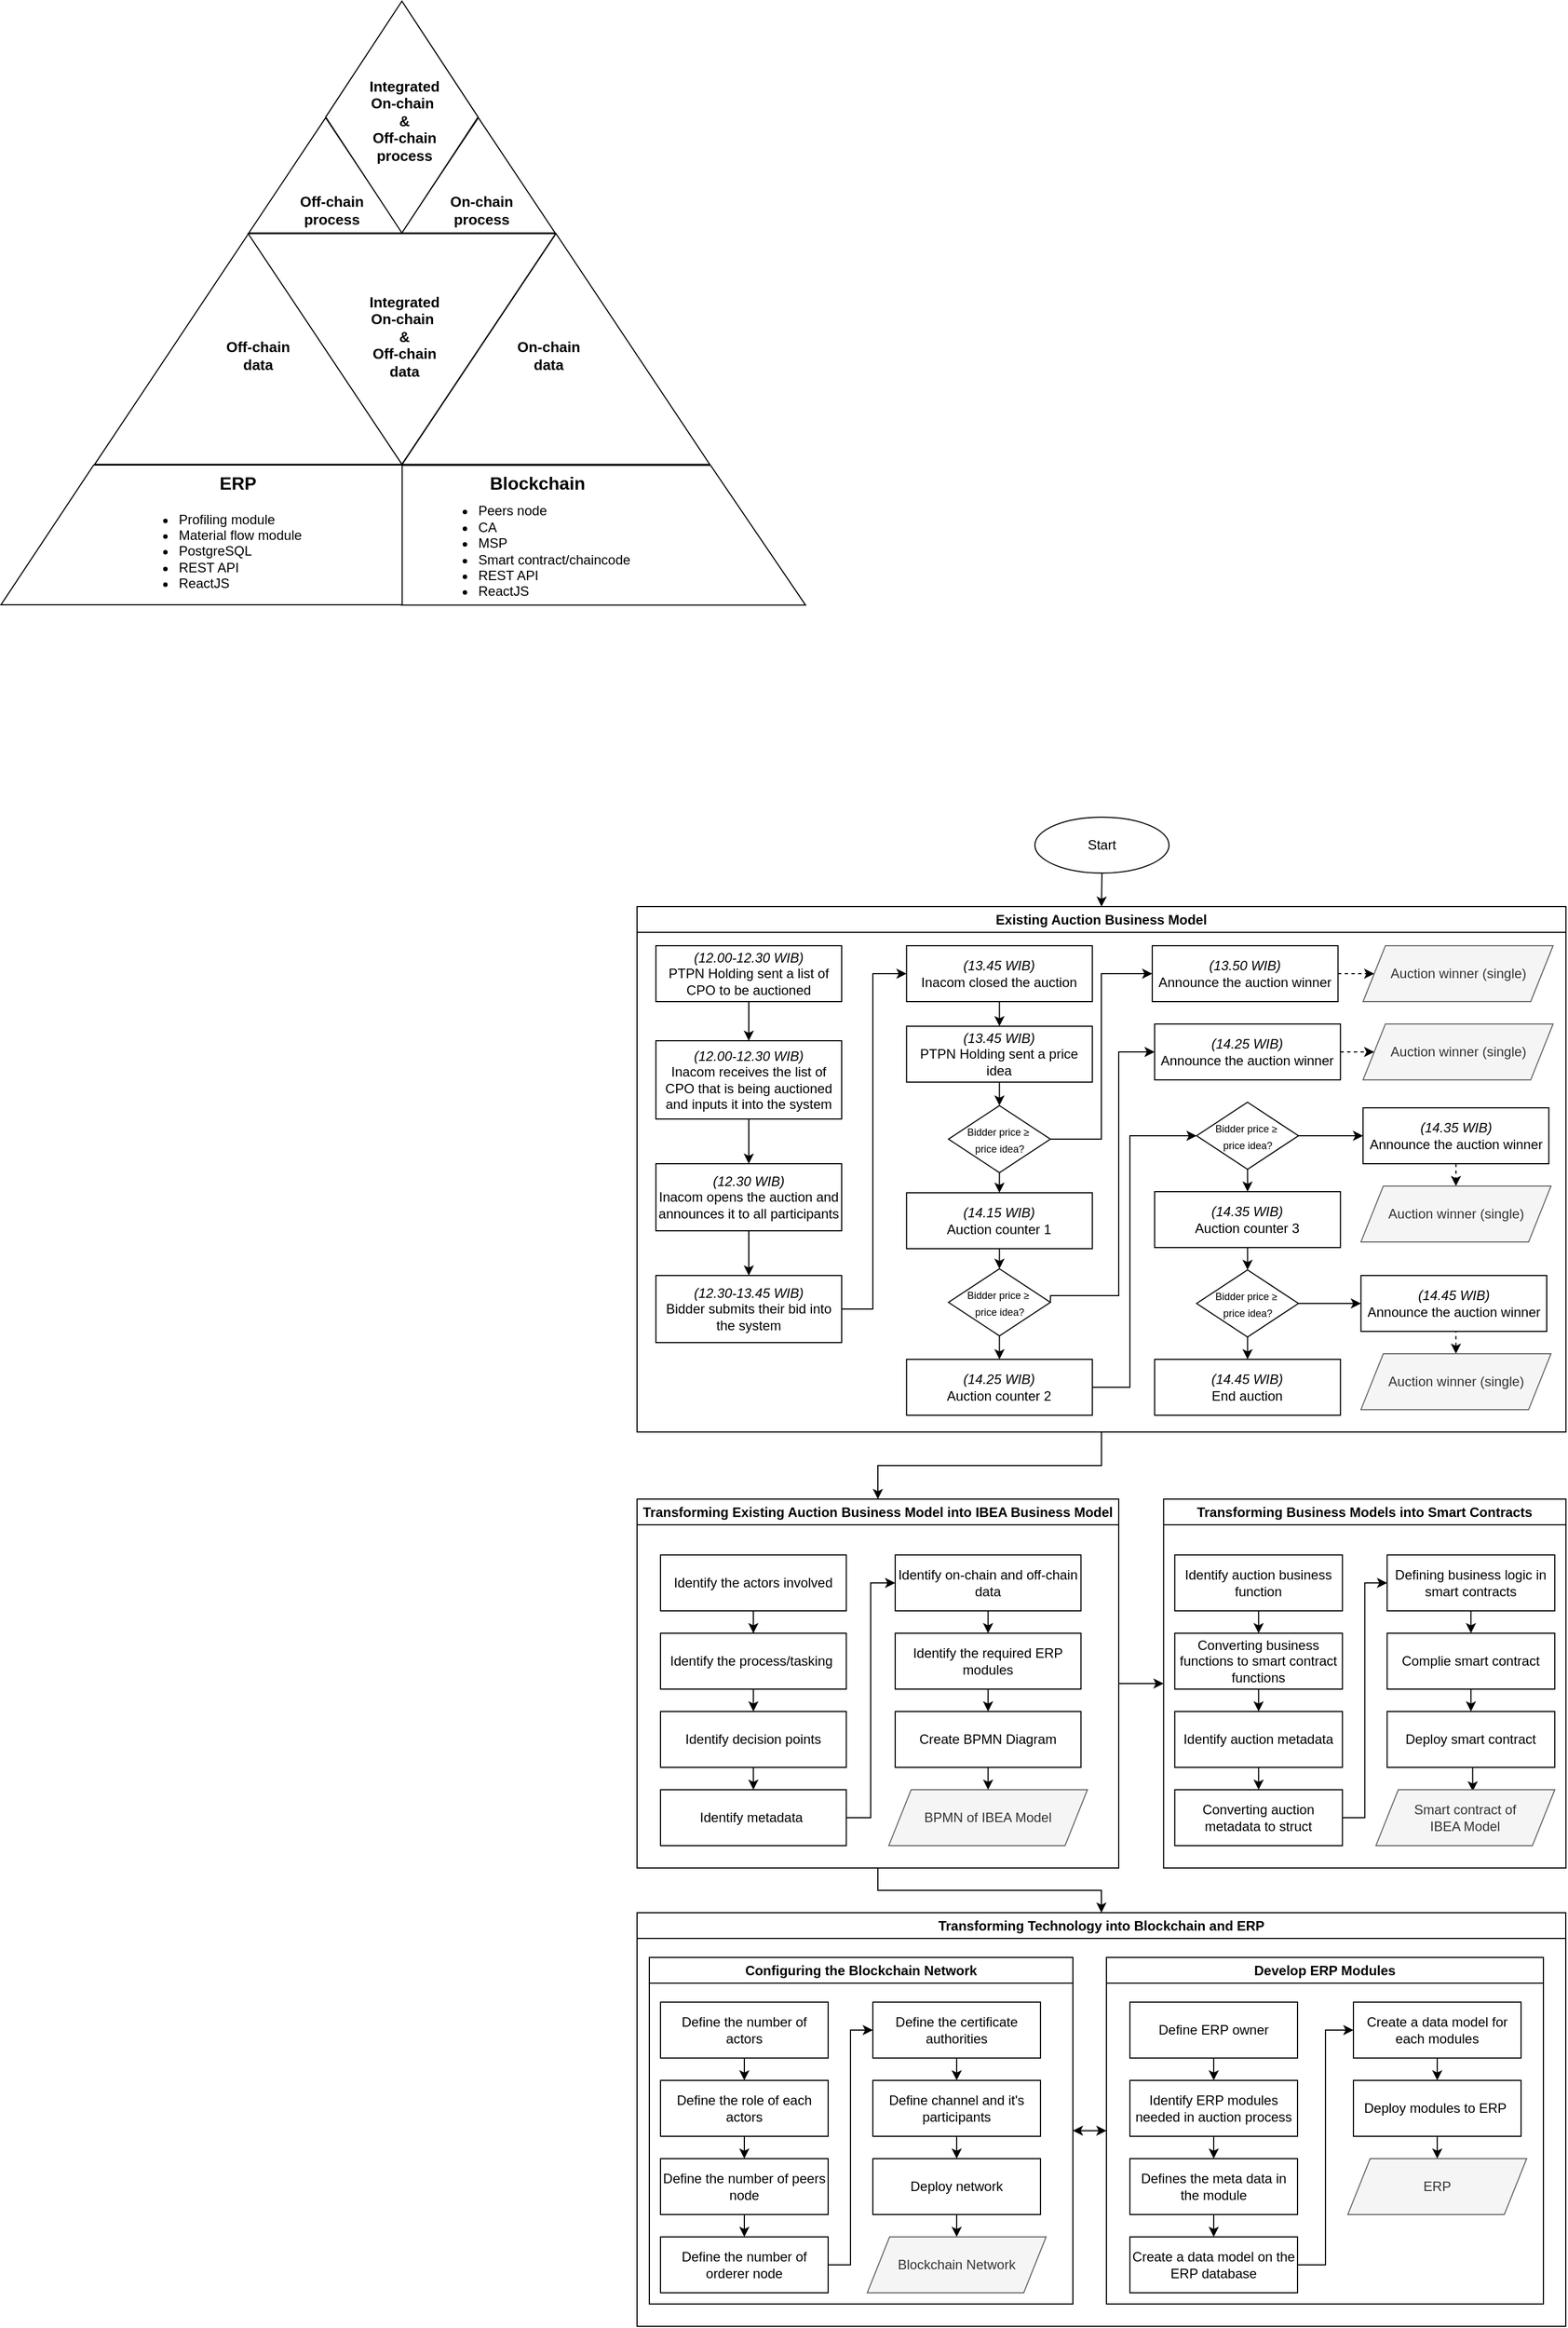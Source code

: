 <mxfile version="21.6.1" type="github">
  <diagram name="Page-1" id="T2A-GawpZ_qJLsvUHE60">
    <mxGraphModel dx="2759" dy="2233" grid="1" gridSize="10" guides="1" tooltips="1" connect="1" arrows="1" fold="1" page="1" pageScale="1" pageWidth="850" pageHeight="1100" math="0" shadow="0">
      <root>
        <mxCell id="0" />
        <mxCell id="1" parent="0" />
        <mxCell id="yezaKidyv2OO5n8ayiB5-212" style="edgeStyle=orthogonalEdgeStyle;rounded=0;orthogonalLoop=1;jettySize=auto;html=1;exitX=0.5;exitY=1;exitDx=0;exitDy=0;entryX=0.5;entryY=0;entryDx=0;entryDy=0;" parent="1" source="yezaKidyv2OO5n8ayiB5-98" target="yezaKidyv2OO5n8ayiB5-102" edge="1">
          <mxGeometry relative="1" as="geometry" />
        </mxCell>
        <mxCell id="yezaKidyv2OO5n8ayiB5-98" value="Existing Auction Business Model" style="swimlane;whiteSpace=wrap;html=1;" parent="1" vertex="1">
          <mxGeometry x="9" y="190" width="831.16" height="470" as="geometry">
            <mxRectangle x="50" y="200" width="230" height="30" as="alternateBounds" />
          </mxGeometry>
        </mxCell>
        <mxCell id="yezaKidyv2OO5n8ayiB5-44" value="&lt;i style=&quot;border-color: var(--border-color);&quot;&gt;(14.25 WIB)&lt;br&gt;&lt;/i&gt;Announce the auction winner" style="rounded=0;whiteSpace=wrap;html=1;labelBorderColor=none;" parent="yezaKidyv2OO5n8ayiB5-98" vertex="1">
          <mxGeometry x="463.16" y="105" width="166.22" height="50" as="geometry" />
        </mxCell>
        <mxCell id="yezaKidyv2OO5n8ayiB5-89" value="Auction winner (single)" style="shape=parallelogram;perimeter=parallelogramPerimeter;whiteSpace=wrap;html=1;fixedSize=1;fillColor=#f5f5f5;fontColor=#333333;strokeColor=#666666;" parent="yezaKidyv2OO5n8ayiB5-98" vertex="1">
          <mxGeometry x="649.63" y="105" width="170" height="50" as="geometry" />
        </mxCell>
        <mxCell id="yezaKidyv2OO5n8ayiB5-90" style="edgeStyle=orthogonalEdgeStyle;rounded=0;orthogonalLoop=1;jettySize=auto;html=1;exitX=1;exitY=0.5;exitDx=0;exitDy=0;entryX=0;entryY=0.5;entryDx=0;entryDy=0;dashed=1;" parent="yezaKidyv2OO5n8ayiB5-98" source="yezaKidyv2OO5n8ayiB5-44" target="yezaKidyv2OO5n8ayiB5-89" edge="1">
          <mxGeometry relative="1" as="geometry" />
        </mxCell>
        <mxCell id="yezaKidyv2OO5n8ayiB5-147" style="edgeStyle=orthogonalEdgeStyle;rounded=0;orthogonalLoop=1;jettySize=auto;html=1;exitX=1;exitY=0.5;exitDx=0;exitDy=0;entryX=0;entryY=0.5;entryDx=0;entryDy=0;dashed=1;" parent="yezaKidyv2OO5n8ayiB5-98" source="yezaKidyv2OO5n8ayiB5-41" target="yezaKidyv2OO5n8ayiB5-87" edge="1">
          <mxGeometry relative="1" as="geometry" />
        </mxCell>
        <mxCell id="yezaKidyv2OO5n8ayiB5-41" value="&lt;i style=&quot;border-color: var(--border-color);&quot;&gt;(13.50 WIB)&lt;br&gt;&lt;/i&gt;Announce the auction winner" style="rounded=0;whiteSpace=wrap;html=1;labelBorderColor=none;" parent="yezaKidyv2OO5n8ayiB5-98" vertex="1">
          <mxGeometry x="461.0" y="35" width="166.22" height="50" as="geometry" />
        </mxCell>
        <mxCell id="yezaKidyv2OO5n8ayiB5-87" value="Auction winner (single)" style="shape=parallelogram;perimeter=parallelogramPerimeter;whiteSpace=wrap;html=1;fixedSize=1;fillColor=#f5f5f5;fontColor=#333333;strokeColor=#666666;" parent="yezaKidyv2OO5n8ayiB5-98" vertex="1">
          <mxGeometry x="649.63" y="35" width="170" height="50" as="geometry" />
        </mxCell>
        <mxCell id="yezaKidyv2OO5n8ayiB5-5" value="&lt;i style=&quot;border-color: var(--border-color);&quot;&gt;(12.30-13.45 WIB)&lt;br&gt;&lt;/i&gt;Bidder submits their bid into the system" style="rounded=0;whiteSpace=wrap;html=1;labelBorderColor=none;" parent="yezaKidyv2OO5n8ayiB5-98" vertex="1">
          <mxGeometry x="16.89" y="330" width="166.22" height="60" as="geometry" />
        </mxCell>
        <mxCell id="yezaKidyv2OO5n8ayiB5-15" value="&lt;i style=&quot;border-color: var(--border-color);&quot;&gt;(12.30 WIB)&lt;br&gt;&lt;/i&gt;Inacom opens the auction and announces it to all participants" style="rounded=0;whiteSpace=wrap;html=1;labelBorderColor=none;" parent="yezaKidyv2OO5n8ayiB5-98" vertex="1">
          <mxGeometry x="16.89" y="230" width="166.22" height="60" as="geometry" />
        </mxCell>
        <mxCell id="yezaKidyv2OO5n8ayiB5-37" style="edgeStyle=orthogonalEdgeStyle;rounded=0;orthogonalLoop=1;jettySize=auto;html=1;exitX=0.5;exitY=1;exitDx=0;exitDy=0;entryX=0.5;entryY=0;entryDx=0;entryDy=0;" parent="yezaKidyv2OO5n8ayiB5-98" source="yezaKidyv2OO5n8ayiB5-15" target="yezaKidyv2OO5n8ayiB5-5" edge="1">
          <mxGeometry relative="1" as="geometry" />
        </mxCell>
        <mxCell id="yezaKidyv2OO5n8ayiB5-12" value="&lt;i&gt;(12.00-12.30 WIB)&lt;br&gt;&lt;/i&gt;Inacom receives the list of CPO that is being auctioned and inputs it into the system" style="rounded=0;whiteSpace=wrap;html=1;labelBorderColor=none;" parent="yezaKidyv2OO5n8ayiB5-98" vertex="1">
          <mxGeometry x="16.89" y="120" width="166.22" height="70" as="geometry" />
        </mxCell>
        <mxCell id="yezaKidyv2OO5n8ayiB5-16" style="edgeStyle=orthogonalEdgeStyle;rounded=0;orthogonalLoop=1;jettySize=auto;html=1;exitX=0.5;exitY=1;exitDx=0;exitDy=0;entryX=0.5;entryY=0;entryDx=0;entryDy=0;" parent="yezaKidyv2OO5n8ayiB5-98" source="yezaKidyv2OO5n8ayiB5-12" target="yezaKidyv2OO5n8ayiB5-15" edge="1">
          <mxGeometry relative="1" as="geometry" />
        </mxCell>
        <mxCell id="yezaKidyv2OO5n8ayiB5-96" style="edgeStyle=orthogonalEdgeStyle;rounded=0;orthogonalLoop=1;jettySize=auto;html=1;exitX=1;exitY=0.5;exitDx=0;exitDy=0;entryX=0;entryY=0.5;entryDx=0;entryDy=0;" parent="1" source="yezaKidyv2OO5n8ayiB5-5" target="yezaKidyv2OO5n8ayiB5-6" edge="1">
          <mxGeometry relative="1" as="geometry">
            <Array as="points">
              <mxPoint x="220" y="550" />
              <mxPoint x="220" y="250" />
            </Array>
          </mxGeometry>
        </mxCell>
        <mxCell id="yezaKidyv2OO5n8ayiB5-40" style="edgeStyle=orthogonalEdgeStyle;rounded=0;orthogonalLoop=1;jettySize=auto;html=1;exitX=0.5;exitY=1;exitDx=0;exitDy=0;entryX=0.5;entryY=0;entryDx=0;entryDy=0;" parent="1" source="yezaKidyv2OO5n8ayiB5-6" target="yezaKidyv2OO5n8ayiB5-39" edge="1">
          <mxGeometry relative="1" as="geometry" />
        </mxCell>
        <mxCell id="yezaKidyv2OO5n8ayiB5-6" value="&lt;i style=&quot;border-color: var(--border-color);&quot;&gt;(13.45 WIB)&lt;br&gt;&lt;/i&gt;Inacom closed the auction" style="rounded=0;whiteSpace=wrap;html=1;labelBorderColor=none;" parent="1" vertex="1">
          <mxGeometry x="250.16" y="225" width="166.22" height="50" as="geometry" />
        </mxCell>
        <mxCell id="yezaKidyv2OO5n8ayiB5-11" value="&lt;i&gt;(12.00-12.30 WIB)&lt;/i&gt;&lt;br&gt;PTPN Holding sent a list of CPO to be auctioned" style="rounded=0;whiteSpace=wrap;html=1;labelBorderColor=none;" parent="1" vertex="1">
          <mxGeometry x="25.89" y="225" width="166.22" height="50" as="geometry" />
        </mxCell>
        <mxCell id="yezaKidyv2OO5n8ayiB5-13" style="edgeStyle=orthogonalEdgeStyle;rounded=0;orthogonalLoop=1;jettySize=auto;html=1;exitX=0.5;exitY=1;exitDx=0;exitDy=0;" parent="1" source="yezaKidyv2OO5n8ayiB5-11" target="yezaKidyv2OO5n8ayiB5-12" edge="1">
          <mxGeometry relative="1" as="geometry" />
        </mxCell>
        <mxCell id="yezaKidyv2OO5n8ayiB5-169" style="edgeStyle=orthogonalEdgeStyle;rounded=0;orthogonalLoop=1;jettySize=auto;html=1;exitX=0.5;exitY=1;exitDx=0;exitDy=0;entryX=0.5;entryY=0;entryDx=0;entryDy=0;" parent="1" source="yezaKidyv2OO5n8ayiB5-18" target="yezaKidyv2OO5n8ayiB5-98" edge="1">
          <mxGeometry relative="1" as="geometry" />
        </mxCell>
        <mxCell id="yezaKidyv2OO5n8ayiB5-18" value="Start" style="ellipse;whiteSpace=wrap;html=1;" parent="1" vertex="1">
          <mxGeometry x="365.0" y="110" width="120" height="50" as="geometry" />
        </mxCell>
        <mxCell id="yezaKidyv2OO5n8ayiB5-53" style="edgeStyle=orthogonalEdgeStyle;rounded=0;orthogonalLoop=1;jettySize=auto;html=1;exitX=0.5;exitY=1;exitDx=0;exitDy=0;entryX=0.5;entryY=0;entryDx=0;entryDy=0;" parent="1" source="yezaKidyv2OO5n8ayiB5-38" target="yezaKidyv2OO5n8ayiB5-42" edge="1">
          <mxGeometry relative="1" as="geometry" />
        </mxCell>
        <mxCell id="yezaKidyv2OO5n8ayiB5-146" style="edgeStyle=orthogonalEdgeStyle;rounded=0;orthogonalLoop=1;jettySize=auto;html=1;exitX=1;exitY=0.5;exitDx=0;exitDy=0;entryX=0;entryY=0.5;entryDx=0;entryDy=0;" parent="1" source="yezaKidyv2OO5n8ayiB5-38" target="yezaKidyv2OO5n8ayiB5-41" edge="1">
          <mxGeometry relative="1" as="geometry" />
        </mxCell>
        <mxCell id="yezaKidyv2OO5n8ayiB5-38" value="&lt;font style=&quot;font-size: 9px;&quot;&gt;Bidder price&amp;nbsp;≥&amp;nbsp;&lt;br&gt;price idea?&lt;/font&gt;" style="rhombus;whiteSpace=wrap;html=1;" parent="1" vertex="1">
          <mxGeometry x="287.69" y="368" width="91.16" height="60" as="geometry" />
        </mxCell>
        <mxCell id="yezaKidyv2OO5n8ayiB5-52" style="edgeStyle=orthogonalEdgeStyle;rounded=0;orthogonalLoop=1;jettySize=auto;html=1;exitX=0.5;exitY=1;exitDx=0;exitDy=0;entryX=0.5;entryY=0;entryDx=0;entryDy=0;" parent="1" source="yezaKidyv2OO5n8ayiB5-39" target="yezaKidyv2OO5n8ayiB5-38" edge="1">
          <mxGeometry relative="1" as="geometry" />
        </mxCell>
        <mxCell id="yezaKidyv2OO5n8ayiB5-39" value="&lt;i style=&quot;border-color: var(--border-color);&quot;&gt;(13.45 WIB)&lt;br&gt;&lt;/i&gt;PTPN Holding sent a price idea" style="rounded=0;whiteSpace=wrap;html=1;labelBorderColor=none;" parent="1" vertex="1">
          <mxGeometry x="250.16" y="297" width="166.22" height="50" as="geometry" />
        </mxCell>
        <mxCell id="yezaKidyv2OO5n8ayiB5-78" style="edgeStyle=orthogonalEdgeStyle;rounded=0;orthogonalLoop=1;jettySize=auto;html=1;exitX=0.5;exitY=1;exitDx=0;exitDy=0;entryX=0.5;entryY=0;entryDx=0;entryDy=0;" parent="1" source="yezaKidyv2OO5n8ayiB5-42" target="yezaKidyv2OO5n8ayiB5-43" edge="1">
          <mxGeometry relative="1" as="geometry" />
        </mxCell>
        <mxCell id="yezaKidyv2OO5n8ayiB5-42" value="&lt;i style=&quot;border-color: var(--border-color);&quot;&gt;(14.15 WIB)&lt;br&gt;&lt;/i&gt;Auction counter 1" style="rounded=0;whiteSpace=wrap;html=1;labelBorderColor=none;" parent="1" vertex="1">
          <mxGeometry x="250.16" y="446" width="166.22" height="50" as="geometry" />
        </mxCell>
        <mxCell id="yezaKidyv2OO5n8ayiB5-79" style="edgeStyle=orthogonalEdgeStyle;rounded=0;orthogonalLoop=1;jettySize=auto;html=1;exitX=1;exitY=0.5;exitDx=0;exitDy=0;entryX=0;entryY=0.5;entryDx=0;entryDy=0;" parent="1" source="yezaKidyv2OO5n8ayiB5-43" target="yezaKidyv2OO5n8ayiB5-44" edge="1">
          <mxGeometry relative="1" as="geometry">
            <Array as="points">
              <mxPoint x="440" y="538" />
              <mxPoint x="440" y="320" />
            </Array>
          </mxGeometry>
        </mxCell>
        <mxCell id="yezaKidyv2OO5n8ayiB5-85" style="edgeStyle=orthogonalEdgeStyle;rounded=0;orthogonalLoop=1;jettySize=auto;html=1;exitX=0.5;exitY=1;exitDx=0;exitDy=0;entryX=0.5;entryY=0;entryDx=0;entryDy=0;" parent="1" source="yezaKidyv2OO5n8ayiB5-43" target="yezaKidyv2OO5n8ayiB5-45" edge="1">
          <mxGeometry relative="1" as="geometry" />
        </mxCell>
        <mxCell id="yezaKidyv2OO5n8ayiB5-43" value="&lt;font style=&quot;font-size: 9px;&quot;&gt;Bidder price&amp;nbsp;≥&amp;nbsp;&lt;br&gt;price idea?&lt;/font&gt;" style="rhombus;whiteSpace=wrap;html=1;" parent="1" vertex="1">
          <mxGeometry x="287.69" y="514" width="91.16" height="60" as="geometry" />
        </mxCell>
        <mxCell id="yezaKidyv2OO5n8ayiB5-80" style="edgeStyle=orthogonalEdgeStyle;rounded=0;orthogonalLoop=1;jettySize=auto;html=1;exitX=1;exitY=0.5;exitDx=0;exitDy=0;entryX=0;entryY=0.5;entryDx=0;entryDy=0;" parent="1" source="yezaKidyv2OO5n8ayiB5-45" target="yezaKidyv2OO5n8ayiB5-46" edge="1">
          <mxGeometry relative="1" as="geometry">
            <Array as="points">
              <mxPoint x="450" y="620" />
              <mxPoint x="450" y="395" />
            </Array>
          </mxGeometry>
        </mxCell>
        <mxCell id="yezaKidyv2OO5n8ayiB5-45" value="&lt;i style=&quot;border-color: var(--border-color);&quot;&gt;(14.25 WIB)&lt;br&gt;&lt;/i&gt;Auction counter 2" style="rounded=0;whiteSpace=wrap;html=1;labelBorderColor=none;" parent="1" vertex="1">
          <mxGeometry x="250.16" y="595" width="166.22" height="50" as="geometry" />
        </mxCell>
        <mxCell id="yezaKidyv2OO5n8ayiB5-81" style="edgeStyle=orthogonalEdgeStyle;rounded=0;orthogonalLoop=1;jettySize=auto;html=1;exitX=0.5;exitY=1;exitDx=0;exitDy=0;entryX=0.5;entryY=0;entryDx=0;entryDy=0;" parent="1" source="yezaKidyv2OO5n8ayiB5-46" target="yezaKidyv2OO5n8ayiB5-48" edge="1">
          <mxGeometry relative="1" as="geometry" />
        </mxCell>
        <mxCell id="yezaKidyv2OO5n8ayiB5-86" style="edgeStyle=orthogonalEdgeStyle;rounded=0;orthogonalLoop=1;jettySize=auto;html=1;exitX=1;exitY=0.5;exitDx=0;exitDy=0;entryX=0;entryY=0.5;entryDx=0;entryDy=0;" parent="1" source="yezaKidyv2OO5n8ayiB5-46" target="yezaKidyv2OO5n8ayiB5-47" edge="1">
          <mxGeometry relative="1" as="geometry" />
        </mxCell>
        <mxCell id="yezaKidyv2OO5n8ayiB5-46" value="&lt;font style=&quot;font-size: 9px;&quot;&gt;Bidder price&amp;nbsp;≥&amp;nbsp;&lt;br&gt;price idea?&lt;/font&gt;" style="rhombus;whiteSpace=wrap;html=1;" parent="1" vertex="1">
          <mxGeometry x="509.69" y="365" width="91.16" height="60" as="geometry" />
        </mxCell>
        <mxCell id="yezaKidyv2OO5n8ayiB5-94" style="edgeStyle=orthogonalEdgeStyle;rounded=0;orthogonalLoop=1;jettySize=auto;html=1;exitX=0.5;exitY=1;exitDx=0;exitDy=0;entryX=0.5;entryY=0;entryDx=0;entryDy=0;dashed=1;" parent="1" source="yezaKidyv2OO5n8ayiB5-47" target="yezaKidyv2OO5n8ayiB5-92" edge="1">
          <mxGeometry relative="1" as="geometry" />
        </mxCell>
        <mxCell id="yezaKidyv2OO5n8ayiB5-47" value="&lt;i style=&quot;border-color: var(--border-color);&quot;&gt;(14.35 WIB)&lt;br&gt;&lt;/i&gt;Announce the auction winner" style="rounded=0;whiteSpace=wrap;html=1;labelBorderColor=none;" parent="1" vertex="1">
          <mxGeometry x="658.63" y="370" width="166.22" height="50" as="geometry" />
        </mxCell>
        <mxCell id="yezaKidyv2OO5n8ayiB5-82" style="edgeStyle=orthogonalEdgeStyle;rounded=0;orthogonalLoop=1;jettySize=auto;html=1;exitX=0.5;exitY=1;exitDx=0;exitDy=0;entryX=0.5;entryY=0;entryDx=0;entryDy=0;" parent="1" source="yezaKidyv2OO5n8ayiB5-48" target="yezaKidyv2OO5n8ayiB5-49" edge="1">
          <mxGeometry relative="1" as="geometry" />
        </mxCell>
        <mxCell id="yezaKidyv2OO5n8ayiB5-48" value="&lt;i style=&quot;border-color: var(--border-color);&quot;&gt;(14.35 WIB)&lt;br&gt;&lt;/i&gt;Auction counter 3" style="rounded=0;whiteSpace=wrap;html=1;labelBorderColor=none;" parent="1" vertex="1">
          <mxGeometry x="472.16" y="445" width="166.22" height="50" as="geometry" />
        </mxCell>
        <mxCell id="yezaKidyv2OO5n8ayiB5-83" style="edgeStyle=orthogonalEdgeStyle;rounded=0;orthogonalLoop=1;jettySize=auto;html=1;exitX=0.5;exitY=1;exitDx=0;exitDy=0;entryX=0.5;entryY=0;entryDx=0;entryDy=0;" parent="1" source="yezaKidyv2OO5n8ayiB5-49" target="yezaKidyv2OO5n8ayiB5-51" edge="1">
          <mxGeometry relative="1" as="geometry" />
        </mxCell>
        <mxCell id="yezaKidyv2OO5n8ayiB5-97" style="edgeStyle=orthogonalEdgeStyle;rounded=0;orthogonalLoop=1;jettySize=auto;html=1;exitX=1;exitY=0.5;exitDx=0;exitDy=0;entryX=0;entryY=0.5;entryDx=0;entryDy=0;" parent="1" source="yezaKidyv2OO5n8ayiB5-49" target="yezaKidyv2OO5n8ayiB5-50" edge="1">
          <mxGeometry relative="1" as="geometry" />
        </mxCell>
        <mxCell id="yezaKidyv2OO5n8ayiB5-49" value="&lt;font style=&quot;font-size: 9px;&quot;&gt;Bidder price&amp;nbsp;≥&amp;nbsp;&lt;br&gt;price idea?&lt;/font&gt;" style="rhombus;whiteSpace=wrap;html=1;" parent="1" vertex="1">
          <mxGeometry x="509.69" y="515" width="91.16" height="60" as="geometry" />
        </mxCell>
        <mxCell id="yezaKidyv2OO5n8ayiB5-95" style="edgeStyle=orthogonalEdgeStyle;rounded=0;orthogonalLoop=1;jettySize=auto;html=1;exitX=0.5;exitY=1;exitDx=0;exitDy=0;entryX=0.5;entryY=0;entryDx=0;entryDy=0;dashed=1;" parent="1" source="yezaKidyv2OO5n8ayiB5-50" target="yezaKidyv2OO5n8ayiB5-93" edge="1">
          <mxGeometry relative="1" as="geometry" />
        </mxCell>
        <mxCell id="yezaKidyv2OO5n8ayiB5-50" value="&lt;i style=&quot;border-color: var(--border-color);&quot;&gt;(14.45 WIB)&lt;br&gt;&lt;/i&gt;Announce the auction winner" style="rounded=0;whiteSpace=wrap;html=1;labelBorderColor=none;" parent="1" vertex="1">
          <mxGeometry x="656.74" y="520" width="166.22" height="50" as="geometry" />
        </mxCell>
        <mxCell id="yezaKidyv2OO5n8ayiB5-51" value="&lt;i style=&quot;border-color: var(--border-color);&quot;&gt;(14.45 WIB)&lt;br&gt;&lt;/i&gt;End auction" style="rounded=0;whiteSpace=wrap;html=1;labelBorderColor=none;" parent="1" vertex="1">
          <mxGeometry x="472.16" y="595" width="166.22" height="50" as="geometry" />
        </mxCell>
        <mxCell id="yezaKidyv2OO5n8ayiB5-92" value="Auction winner (single)" style="shape=parallelogram;perimeter=parallelogramPerimeter;whiteSpace=wrap;html=1;fixedSize=1;fillColor=#f5f5f5;fontColor=#333333;strokeColor=#666666;" parent="1" vertex="1">
          <mxGeometry x="656.74" y="440" width="170" height="50" as="geometry" />
        </mxCell>
        <mxCell id="yezaKidyv2OO5n8ayiB5-93" value="Auction winner (single)" style="shape=parallelogram;perimeter=parallelogramPerimeter;whiteSpace=wrap;html=1;fixedSize=1;fillColor=#f5f5f5;fontColor=#333333;strokeColor=#666666;" parent="1" vertex="1">
          <mxGeometry x="656.74" y="590" width="170" height="50" as="geometry" />
        </mxCell>
        <mxCell id="yezaKidyv2OO5n8ayiB5-225" style="edgeStyle=orthogonalEdgeStyle;rounded=0;orthogonalLoop=1;jettySize=auto;html=1;exitX=1;exitY=0.5;exitDx=0;exitDy=0;entryX=0;entryY=0.5;entryDx=0;entryDy=0;" parent="1" source="yezaKidyv2OO5n8ayiB5-102" target="yezaKidyv2OO5n8ayiB5-183" edge="1">
          <mxGeometry relative="1" as="geometry" />
        </mxCell>
        <mxCell id="yezaKidyv2OO5n8ayiB5-226" style="edgeStyle=orthogonalEdgeStyle;rounded=0;orthogonalLoop=1;jettySize=auto;html=1;exitX=0.5;exitY=1;exitDx=0;exitDy=0;entryX=0.5;entryY=0;entryDx=0;entryDy=0;" parent="1" source="yezaKidyv2OO5n8ayiB5-102" target="yezaKidyv2OO5n8ayiB5-214" edge="1">
          <mxGeometry relative="1" as="geometry" />
        </mxCell>
        <mxCell id="yezaKidyv2OO5n8ayiB5-102" value="Transforming Existing Auction Business Model into IBEA Business Model" style="swimlane;whiteSpace=wrap;html=1;" parent="1" vertex="1">
          <mxGeometry x="9" y="720" width="431" height="330" as="geometry">
            <mxRectangle x="50" y="200" width="230" height="30" as="alternateBounds" />
          </mxGeometry>
        </mxCell>
        <mxCell id="yezaKidyv2OO5n8ayiB5-181" style="edgeStyle=orthogonalEdgeStyle;rounded=0;orthogonalLoop=1;jettySize=auto;html=1;exitX=1;exitY=0.5;exitDx=0;exitDy=0;entryX=0;entryY=0.5;entryDx=0;entryDy=0;" parent="yezaKidyv2OO5n8ayiB5-102" source="yezaKidyv2OO5n8ayiB5-155" target="yezaKidyv2OO5n8ayiB5-170" edge="1">
          <mxGeometry relative="1" as="geometry" />
        </mxCell>
        <mxCell id="yezaKidyv2OO5n8ayiB5-155" value="Identify metadata&amp;nbsp;" style="rounded=0;whiteSpace=wrap;html=1;labelBorderColor=none;" parent="yezaKidyv2OO5n8ayiB5-102" vertex="1">
          <mxGeometry x="21" y="260" width="166.22" height="50" as="geometry" />
        </mxCell>
        <mxCell id="yezaKidyv2OO5n8ayiB5-156" value="Create BPMN Diagram&lt;br&gt;" style="rounded=0;whiteSpace=wrap;html=1;labelBorderColor=none;" parent="yezaKidyv2OO5n8ayiB5-102" vertex="1">
          <mxGeometry x="231.0" y="190" width="166.22" height="50" as="geometry" />
        </mxCell>
        <mxCell id="yezaKidyv2OO5n8ayiB5-158" value="&lt;div&gt;BPMN of IBEA Model&lt;/div&gt;" style="shape=parallelogram;perimeter=parallelogramPerimeter;whiteSpace=wrap;html=1;fixedSize=1;fillColor=#f5f5f5;fontColor=#333333;strokeColor=#666666;" parent="yezaKidyv2OO5n8ayiB5-102" vertex="1">
          <mxGeometry x="225.27" y="260" width="177.69" height="50" as="geometry" />
        </mxCell>
        <mxCell id="yezaKidyv2OO5n8ayiB5-159" style="edgeStyle=orthogonalEdgeStyle;rounded=0;orthogonalLoop=1;jettySize=auto;html=1;exitX=0.5;exitY=1;exitDx=0;exitDy=0;entryX=0.5;entryY=0;entryDx=0;entryDy=0;" parent="yezaKidyv2OO5n8ayiB5-102" source="yezaKidyv2OO5n8ayiB5-156" target="yezaKidyv2OO5n8ayiB5-158" edge="1">
          <mxGeometry relative="1" as="geometry" />
        </mxCell>
        <mxCell id="yezaKidyv2OO5n8ayiB5-161" value="Identify the actors involved" style="rounded=0;whiteSpace=wrap;html=1;labelBorderColor=none;" parent="yezaKidyv2OO5n8ayiB5-102" vertex="1">
          <mxGeometry x="21" y="50" width="166.22" height="50" as="geometry" />
        </mxCell>
        <mxCell id="yezaKidyv2OO5n8ayiB5-162" value="Identify the process/tasking&amp;nbsp;" style="rounded=0;whiteSpace=wrap;html=1;labelBorderColor=none;" parent="yezaKidyv2OO5n8ayiB5-102" vertex="1">
          <mxGeometry x="21" y="120" width="166.22" height="50" as="geometry" />
        </mxCell>
        <mxCell id="yezaKidyv2OO5n8ayiB5-163" style="edgeStyle=orthogonalEdgeStyle;rounded=0;orthogonalLoop=1;jettySize=auto;html=1;exitX=0.5;exitY=1;exitDx=0;exitDy=0;" parent="yezaKidyv2OO5n8ayiB5-102" source="yezaKidyv2OO5n8ayiB5-161" target="yezaKidyv2OO5n8ayiB5-162" edge="1">
          <mxGeometry relative="1" as="geometry" />
        </mxCell>
        <mxCell id="yezaKidyv2OO5n8ayiB5-180" style="edgeStyle=orthogonalEdgeStyle;rounded=0;orthogonalLoop=1;jettySize=auto;html=1;exitX=0.5;exitY=1;exitDx=0;exitDy=0;entryX=0.5;entryY=0;entryDx=0;entryDy=0;" parent="yezaKidyv2OO5n8ayiB5-102" source="yezaKidyv2OO5n8ayiB5-165" target="yezaKidyv2OO5n8ayiB5-155" edge="1">
          <mxGeometry relative="1" as="geometry" />
        </mxCell>
        <mxCell id="yezaKidyv2OO5n8ayiB5-165" value="Identify decision points" style="rounded=0;whiteSpace=wrap;html=1;labelBorderColor=none;" parent="yezaKidyv2OO5n8ayiB5-102" vertex="1">
          <mxGeometry x="21" y="190" width="166.22" height="50" as="geometry" />
        </mxCell>
        <mxCell id="yezaKidyv2OO5n8ayiB5-166" style="edgeStyle=orthogonalEdgeStyle;rounded=0;orthogonalLoop=1;jettySize=auto;html=1;exitX=0.5;exitY=1;exitDx=0;exitDy=0;entryX=0.5;entryY=0;entryDx=0;entryDy=0;" parent="yezaKidyv2OO5n8ayiB5-102" source="yezaKidyv2OO5n8ayiB5-162" target="yezaKidyv2OO5n8ayiB5-165" edge="1">
          <mxGeometry relative="1" as="geometry" />
        </mxCell>
        <mxCell id="yezaKidyv2OO5n8ayiB5-179" style="edgeStyle=orthogonalEdgeStyle;rounded=0;orthogonalLoop=1;jettySize=auto;html=1;exitX=0.5;exitY=1;exitDx=0;exitDy=0;entryX=0.5;entryY=0;entryDx=0;entryDy=0;" parent="yezaKidyv2OO5n8ayiB5-102" source="yezaKidyv2OO5n8ayiB5-170" target="yezaKidyv2OO5n8ayiB5-171" edge="1">
          <mxGeometry relative="1" as="geometry" />
        </mxCell>
        <mxCell id="yezaKidyv2OO5n8ayiB5-170" value="Identify on-chain and off-chain data" style="rounded=0;whiteSpace=wrap;html=1;labelBorderColor=none;" parent="yezaKidyv2OO5n8ayiB5-102" vertex="1">
          <mxGeometry x="231" y="50" width="166.22" height="50" as="geometry" />
        </mxCell>
        <mxCell id="yezaKidyv2OO5n8ayiB5-182" style="edgeStyle=orthogonalEdgeStyle;rounded=0;orthogonalLoop=1;jettySize=auto;html=1;exitX=0.5;exitY=1;exitDx=0;exitDy=0;entryX=0.5;entryY=0;entryDx=0;entryDy=0;" parent="yezaKidyv2OO5n8ayiB5-102" source="yezaKidyv2OO5n8ayiB5-171" target="yezaKidyv2OO5n8ayiB5-156" edge="1">
          <mxGeometry relative="1" as="geometry" />
        </mxCell>
        <mxCell id="yezaKidyv2OO5n8ayiB5-171" value="Identify the required ERP modules" style="rounded=0;whiteSpace=wrap;html=1;labelBorderColor=none;" parent="yezaKidyv2OO5n8ayiB5-102" vertex="1">
          <mxGeometry x="231" y="120" width="166.22" height="50" as="geometry" />
        </mxCell>
        <mxCell id="yezaKidyv2OO5n8ayiB5-183" value="Transforming Business Models into Smart Contracts" style="swimlane;whiteSpace=wrap;html=1;" parent="1" vertex="1">
          <mxGeometry x="480.16" y="720" width="360" height="330" as="geometry" />
        </mxCell>
        <mxCell id="yezaKidyv2OO5n8ayiB5-203" style="edgeStyle=orthogonalEdgeStyle;rounded=0;orthogonalLoop=1;jettySize=auto;html=1;exitX=0.5;exitY=1;exitDx=0;exitDy=0;entryX=0.5;entryY=0;entryDx=0;entryDy=0;" parent="yezaKidyv2OO5n8ayiB5-183" source="yezaKidyv2OO5n8ayiB5-185" target="yezaKidyv2OO5n8ayiB5-186" edge="1">
          <mxGeometry relative="1" as="geometry" />
        </mxCell>
        <mxCell id="yezaKidyv2OO5n8ayiB5-185" value="Identify auction business function" style="rounded=0;whiteSpace=wrap;html=1;labelBorderColor=none;" parent="yezaKidyv2OO5n8ayiB5-183" vertex="1">
          <mxGeometry x="10" y="50" width="150" height="50" as="geometry" />
        </mxCell>
        <mxCell id="yezaKidyv2OO5n8ayiB5-204" style="edgeStyle=orthogonalEdgeStyle;rounded=0;orthogonalLoop=1;jettySize=auto;html=1;exitX=0.5;exitY=1;exitDx=0;exitDy=0;entryX=0.5;entryY=0;entryDx=0;entryDy=0;" parent="yezaKidyv2OO5n8ayiB5-183" source="yezaKidyv2OO5n8ayiB5-186" target="yezaKidyv2OO5n8ayiB5-187" edge="1">
          <mxGeometry relative="1" as="geometry" />
        </mxCell>
        <mxCell id="yezaKidyv2OO5n8ayiB5-186" value="Converting business functions to smart contract functions" style="rounded=0;whiteSpace=wrap;html=1;labelBorderColor=none;" parent="yezaKidyv2OO5n8ayiB5-183" vertex="1">
          <mxGeometry x="10" y="120" width="150" height="50" as="geometry" />
        </mxCell>
        <mxCell id="yezaKidyv2OO5n8ayiB5-205" style="edgeStyle=orthogonalEdgeStyle;rounded=0;orthogonalLoop=1;jettySize=auto;html=1;exitX=0.5;exitY=1;exitDx=0;exitDy=0;entryX=0.5;entryY=0;entryDx=0;entryDy=0;" parent="yezaKidyv2OO5n8ayiB5-183" source="yezaKidyv2OO5n8ayiB5-187" target="yezaKidyv2OO5n8ayiB5-188" edge="1">
          <mxGeometry relative="1" as="geometry" />
        </mxCell>
        <mxCell id="yezaKidyv2OO5n8ayiB5-187" value="Identify auction metadata" style="rounded=0;whiteSpace=wrap;html=1;labelBorderColor=none;" parent="yezaKidyv2OO5n8ayiB5-183" vertex="1">
          <mxGeometry x="10" y="190" width="150" height="50" as="geometry" />
        </mxCell>
        <mxCell id="yezaKidyv2OO5n8ayiB5-206" style="edgeStyle=orthogonalEdgeStyle;rounded=0;orthogonalLoop=1;jettySize=auto;html=1;exitX=1;exitY=0.5;exitDx=0;exitDy=0;entryX=0;entryY=0.5;entryDx=0;entryDy=0;" parent="yezaKidyv2OO5n8ayiB5-183" source="yezaKidyv2OO5n8ayiB5-188" target="yezaKidyv2OO5n8ayiB5-199" edge="1">
          <mxGeometry relative="1" as="geometry" />
        </mxCell>
        <mxCell id="yezaKidyv2OO5n8ayiB5-188" value="Converting auction metadata to struct" style="rounded=0;whiteSpace=wrap;html=1;labelBorderColor=none;" parent="yezaKidyv2OO5n8ayiB5-183" vertex="1">
          <mxGeometry x="10" y="260" width="150" height="50" as="geometry" />
        </mxCell>
        <mxCell id="yezaKidyv2OO5n8ayiB5-207" style="edgeStyle=orthogonalEdgeStyle;rounded=0;orthogonalLoop=1;jettySize=auto;html=1;exitX=0.5;exitY=1;exitDx=0;exitDy=0;entryX=0.5;entryY=0;entryDx=0;entryDy=0;" parent="yezaKidyv2OO5n8ayiB5-183" source="yezaKidyv2OO5n8ayiB5-199" target="yezaKidyv2OO5n8ayiB5-200" edge="1">
          <mxGeometry relative="1" as="geometry" />
        </mxCell>
        <mxCell id="yezaKidyv2OO5n8ayiB5-199" value="Defining business logic in smart contracts" style="rounded=0;whiteSpace=wrap;html=1;labelBorderColor=none;" parent="yezaKidyv2OO5n8ayiB5-183" vertex="1">
          <mxGeometry x="200" y="50" width="150" height="50" as="geometry" />
        </mxCell>
        <mxCell id="yezaKidyv2OO5n8ayiB5-208" style="edgeStyle=orthogonalEdgeStyle;rounded=0;orthogonalLoop=1;jettySize=auto;html=1;exitX=0.5;exitY=1;exitDx=0;exitDy=0;entryX=0.5;entryY=0;entryDx=0;entryDy=0;" parent="yezaKidyv2OO5n8ayiB5-183" source="yezaKidyv2OO5n8ayiB5-200" target="yezaKidyv2OO5n8ayiB5-201" edge="1">
          <mxGeometry relative="1" as="geometry" />
        </mxCell>
        <mxCell id="yezaKidyv2OO5n8ayiB5-200" value="Complie smart contract" style="rounded=0;whiteSpace=wrap;html=1;labelBorderColor=none;" parent="yezaKidyv2OO5n8ayiB5-183" vertex="1">
          <mxGeometry x="200" y="120" width="150" height="50" as="geometry" />
        </mxCell>
        <mxCell id="yezaKidyv2OO5n8ayiB5-209" style="edgeStyle=orthogonalEdgeStyle;rounded=0;orthogonalLoop=1;jettySize=auto;html=1;exitX=0.5;exitY=1;exitDx=0;exitDy=0;entryX=0.541;entryY=0.029;entryDx=0;entryDy=0;entryPerimeter=0;" parent="yezaKidyv2OO5n8ayiB5-183" source="yezaKidyv2OO5n8ayiB5-201" target="yezaKidyv2OO5n8ayiB5-202" edge="1">
          <mxGeometry relative="1" as="geometry" />
        </mxCell>
        <mxCell id="yezaKidyv2OO5n8ayiB5-201" value="Deploy smart contract" style="rounded=0;whiteSpace=wrap;html=1;labelBorderColor=none;" parent="yezaKidyv2OO5n8ayiB5-183" vertex="1">
          <mxGeometry x="200" y="190" width="150" height="50" as="geometry" />
        </mxCell>
        <mxCell id="yezaKidyv2OO5n8ayiB5-202" value="&lt;div&gt;Smart contract of&lt;/div&gt;&lt;div&gt;I&lt;span style=&quot;background-color: initial;&quot;&gt;BEA Model&lt;/span&gt;&lt;/div&gt;" style="shape=parallelogram;perimeter=parallelogramPerimeter;whiteSpace=wrap;html=1;fixedSize=1;fillColor=#f5f5f5;fontColor=#333333;strokeColor=#666666;" parent="yezaKidyv2OO5n8ayiB5-183" vertex="1">
          <mxGeometry x="190" y="260" width="160" height="50" as="geometry" />
        </mxCell>
        <mxCell id="yezaKidyv2OO5n8ayiB5-214" value="Transforming Technology into Blockchain and ERP" style="swimlane;whiteSpace=wrap;html=1;" parent="1" vertex="1">
          <mxGeometry x="9" y="1090" width="831" height="370" as="geometry" />
        </mxCell>
        <mxCell id="yezaKidyv2OO5n8ayiB5-252" style="edgeStyle=orthogonalEdgeStyle;rounded=0;orthogonalLoop=1;jettySize=auto;html=1;exitX=1;exitY=0.5;exitDx=0;exitDy=0;entryX=0;entryY=0.5;entryDx=0;entryDy=0;startArrow=classic;startFill=1;" parent="yezaKidyv2OO5n8ayiB5-214" source="yezaKidyv2OO5n8ayiB5-223" target="yezaKidyv2OO5n8ayiB5-224" edge="1">
          <mxGeometry relative="1" as="geometry" />
        </mxCell>
        <mxCell id="yezaKidyv2OO5n8ayiB5-223" value="Configuring the Blockchain Network" style="swimlane;whiteSpace=wrap;html=1;" parent="yezaKidyv2OO5n8ayiB5-214" vertex="1">
          <mxGeometry x="11" y="40" width="379" height="310" as="geometry" />
        </mxCell>
        <mxCell id="yezaKidyv2OO5n8ayiB5-237" style="edgeStyle=orthogonalEdgeStyle;rounded=0;orthogonalLoop=1;jettySize=auto;html=1;exitX=0.5;exitY=1;exitDx=0;exitDy=0;entryX=0.5;entryY=0;entryDx=0;entryDy=0;" parent="yezaKidyv2OO5n8ayiB5-223" source="yezaKidyv2OO5n8ayiB5-228" target="yezaKidyv2OO5n8ayiB5-230" edge="1">
          <mxGeometry relative="1" as="geometry" />
        </mxCell>
        <mxCell id="yezaKidyv2OO5n8ayiB5-228" value="Define the number of actors" style="rounded=0;whiteSpace=wrap;html=1;labelBorderColor=none;" parent="yezaKidyv2OO5n8ayiB5-223" vertex="1">
          <mxGeometry x="10" y="40" width="150" height="50" as="geometry" />
        </mxCell>
        <mxCell id="yezaKidyv2OO5n8ayiB5-238" style="edgeStyle=orthogonalEdgeStyle;rounded=0;orthogonalLoop=1;jettySize=auto;html=1;exitX=0.5;exitY=1;exitDx=0;exitDy=0;entryX=0.5;entryY=0;entryDx=0;entryDy=0;" parent="yezaKidyv2OO5n8ayiB5-223" source="yezaKidyv2OO5n8ayiB5-230" target="yezaKidyv2OO5n8ayiB5-231" edge="1">
          <mxGeometry relative="1" as="geometry" />
        </mxCell>
        <mxCell id="yezaKidyv2OO5n8ayiB5-230" value="Define the role of each actors" style="rounded=0;whiteSpace=wrap;html=1;labelBorderColor=none;" parent="yezaKidyv2OO5n8ayiB5-223" vertex="1">
          <mxGeometry x="10" y="110" width="150" height="50" as="geometry" />
        </mxCell>
        <mxCell id="yezaKidyv2OO5n8ayiB5-239" style="edgeStyle=orthogonalEdgeStyle;rounded=0;orthogonalLoop=1;jettySize=auto;html=1;exitX=0.5;exitY=1;exitDx=0;exitDy=0;entryX=0.5;entryY=0;entryDx=0;entryDy=0;" parent="yezaKidyv2OO5n8ayiB5-223" source="yezaKidyv2OO5n8ayiB5-231" target="yezaKidyv2OO5n8ayiB5-232" edge="1">
          <mxGeometry relative="1" as="geometry" />
        </mxCell>
        <mxCell id="yezaKidyv2OO5n8ayiB5-231" value="Define the number of peers node" style="rounded=0;whiteSpace=wrap;html=1;labelBorderColor=none;" parent="yezaKidyv2OO5n8ayiB5-223" vertex="1">
          <mxGeometry x="10" y="180" width="150" height="50" as="geometry" />
        </mxCell>
        <mxCell id="yezaKidyv2OO5n8ayiB5-240" style="edgeStyle=orthogonalEdgeStyle;rounded=0;orthogonalLoop=1;jettySize=auto;html=1;exitX=1;exitY=0.5;exitDx=0;exitDy=0;entryX=0;entryY=0.5;entryDx=0;entryDy=0;" parent="yezaKidyv2OO5n8ayiB5-223" source="yezaKidyv2OO5n8ayiB5-232" target="yezaKidyv2OO5n8ayiB5-233" edge="1">
          <mxGeometry relative="1" as="geometry" />
        </mxCell>
        <mxCell id="yezaKidyv2OO5n8ayiB5-232" value="Define the number of orderer node" style="rounded=0;whiteSpace=wrap;html=1;labelBorderColor=none;" parent="yezaKidyv2OO5n8ayiB5-223" vertex="1">
          <mxGeometry x="10" y="250" width="150" height="50" as="geometry" />
        </mxCell>
        <mxCell id="yezaKidyv2OO5n8ayiB5-244" style="edgeStyle=orthogonalEdgeStyle;rounded=0;orthogonalLoop=1;jettySize=auto;html=1;exitX=0.5;exitY=1;exitDx=0;exitDy=0;entryX=0.5;entryY=0;entryDx=0;entryDy=0;" parent="yezaKidyv2OO5n8ayiB5-223" source="yezaKidyv2OO5n8ayiB5-233" target="yezaKidyv2OO5n8ayiB5-234" edge="1">
          <mxGeometry relative="1" as="geometry" />
        </mxCell>
        <mxCell id="yezaKidyv2OO5n8ayiB5-233" value="Define the certificate authorities" style="rounded=0;whiteSpace=wrap;html=1;labelBorderColor=none;" parent="yezaKidyv2OO5n8ayiB5-223" vertex="1">
          <mxGeometry x="200" y="40" width="150" height="50" as="geometry" />
        </mxCell>
        <mxCell id="yezaKidyv2OO5n8ayiB5-242" style="edgeStyle=orthogonalEdgeStyle;rounded=0;orthogonalLoop=1;jettySize=auto;html=1;exitX=0.5;exitY=1;exitDx=0;exitDy=0;entryX=0.5;entryY=0;entryDx=0;entryDy=0;" parent="yezaKidyv2OO5n8ayiB5-223" source="yezaKidyv2OO5n8ayiB5-234" target="yezaKidyv2OO5n8ayiB5-235" edge="1">
          <mxGeometry relative="1" as="geometry" />
        </mxCell>
        <mxCell id="yezaKidyv2OO5n8ayiB5-234" value="Define channel and it&#39;s participants" style="rounded=0;whiteSpace=wrap;html=1;labelBorderColor=none;" parent="yezaKidyv2OO5n8ayiB5-223" vertex="1">
          <mxGeometry x="200" y="110" width="150" height="50" as="geometry" />
        </mxCell>
        <mxCell id="yezaKidyv2OO5n8ayiB5-243" style="edgeStyle=orthogonalEdgeStyle;rounded=0;orthogonalLoop=1;jettySize=auto;html=1;exitX=0.5;exitY=1;exitDx=0;exitDy=0;entryX=0.5;entryY=0;entryDx=0;entryDy=0;" parent="yezaKidyv2OO5n8ayiB5-223" source="yezaKidyv2OO5n8ayiB5-235" target="yezaKidyv2OO5n8ayiB5-236" edge="1">
          <mxGeometry relative="1" as="geometry" />
        </mxCell>
        <mxCell id="yezaKidyv2OO5n8ayiB5-235" value="Deploy network" style="rounded=0;whiteSpace=wrap;html=1;labelBorderColor=none;" parent="yezaKidyv2OO5n8ayiB5-223" vertex="1">
          <mxGeometry x="200" y="180" width="150" height="50" as="geometry" />
        </mxCell>
        <mxCell id="yezaKidyv2OO5n8ayiB5-236" value="Blockchain Network" style="shape=parallelogram;perimeter=parallelogramPerimeter;whiteSpace=wrap;html=1;fixedSize=1;fillColor=#f5f5f5;fontColor=#333333;strokeColor=#666666;" parent="yezaKidyv2OO5n8ayiB5-223" vertex="1">
          <mxGeometry x="195.0" y="250" width="160" height="50" as="geometry" />
        </mxCell>
        <mxCell id="yezaKidyv2OO5n8ayiB5-224" value="Develop ERP Modules" style="swimlane;whiteSpace=wrap;html=1;" parent="yezaKidyv2OO5n8ayiB5-214" vertex="1">
          <mxGeometry x="420" y="40" width="391" height="310" as="geometry" />
        </mxCell>
        <mxCell id="yezaKidyv2OO5n8ayiB5-257" style="edgeStyle=orthogonalEdgeStyle;rounded=0;orthogonalLoop=1;jettySize=auto;html=1;exitX=0.5;exitY=1;exitDx=0;exitDy=0;entryX=0.5;entryY=0;entryDx=0;entryDy=0;" parent="yezaKidyv2OO5n8ayiB5-224" source="yezaKidyv2OO5n8ayiB5-245" target="yezaKidyv2OO5n8ayiB5-246" edge="1">
          <mxGeometry relative="1" as="geometry" />
        </mxCell>
        <mxCell id="yezaKidyv2OO5n8ayiB5-245" value="Define ERP owner" style="rounded=0;whiteSpace=wrap;html=1;labelBorderColor=none;" parent="yezaKidyv2OO5n8ayiB5-224" vertex="1">
          <mxGeometry x="21" y="40" width="150" height="50" as="geometry" />
        </mxCell>
        <mxCell id="yezaKidyv2OO5n8ayiB5-258" style="edgeStyle=orthogonalEdgeStyle;rounded=0;orthogonalLoop=1;jettySize=auto;html=1;exitX=0.5;exitY=1;exitDx=0;exitDy=0;entryX=0.5;entryY=0;entryDx=0;entryDy=0;" parent="yezaKidyv2OO5n8ayiB5-224" source="yezaKidyv2OO5n8ayiB5-246" target="yezaKidyv2OO5n8ayiB5-247" edge="1">
          <mxGeometry relative="1" as="geometry" />
        </mxCell>
        <mxCell id="yezaKidyv2OO5n8ayiB5-246" value="Identify ERP modules needed in auction process" style="rounded=0;whiteSpace=wrap;html=1;labelBorderColor=none;" parent="yezaKidyv2OO5n8ayiB5-224" vertex="1">
          <mxGeometry x="21" y="110" width="150" height="50" as="geometry" />
        </mxCell>
        <mxCell id="yezaKidyv2OO5n8ayiB5-259" style="edgeStyle=orthogonalEdgeStyle;rounded=0;orthogonalLoop=1;jettySize=auto;html=1;exitX=0.5;exitY=1;exitDx=0;exitDy=0;entryX=0.5;entryY=0;entryDx=0;entryDy=0;" parent="yezaKidyv2OO5n8ayiB5-224" source="yezaKidyv2OO5n8ayiB5-247" target="yezaKidyv2OO5n8ayiB5-248" edge="1">
          <mxGeometry relative="1" as="geometry" />
        </mxCell>
        <mxCell id="yezaKidyv2OO5n8ayiB5-247" value="Defines the meta data in the module" style="rounded=0;whiteSpace=wrap;html=1;labelBorderColor=none;" parent="yezaKidyv2OO5n8ayiB5-224" vertex="1">
          <mxGeometry x="21" y="180" width="150" height="50" as="geometry" />
        </mxCell>
        <mxCell id="yezaKidyv2OO5n8ayiB5-260" style="edgeStyle=orthogonalEdgeStyle;rounded=0;orthogonalLoop=1;jettySize=auto;html=1;exitX=1;exitY=0.5;exitDx=0;exitDy=0;entryX=0;entryY=0.5;entryDx=0;entryDy=0;" parent="yezaKidyv2OO5n8ayiB5-224" source="yezaKidyv2OO5n8ayiB5-248" target="yezaKidyv2OO5n8ayiB5-249" edge="1">
          <mxGeometry relative="1" as="geometry" />
        </mxCell>
        <mxCell id="yezaKidyv2OO5n8ayiB5-248" value="Create a data model on the ERP database" style="rounded=0;whiteSpace=wrap;html=1;labelBorderColor=none;" parent="yezaKidyv2OO5n8ayiB5-224" vertex="1">
          <mxGeometry x="21" y="250" width="150" height="50" as="geometry" />
        </mxCell>
        <mxCell id="yezaKidyv2OO5n8ayiB5-261" style="edgeStyle=orthogonalEdgeStyle;rounded=0;orthogonalLoop=1;jettySize=auto;html=1;exitX=0.5;exitY=1;exitDx=0;exitDy=0;entryX=0.5;entryY=0;entryDx=0;entryDy=0;" parent="yezaKidyv2OO5n8ayiB5-224" source="yezaKidyv2OO5n8ayiB5-249" target="yezaKidyv2OO5n8ayiB5-250" edge="1">
          <mxGeometry relative="1" as="geometry" />
        </mxCell>
        <mxCell id="yezaKidyv2OO5n8ayiB5-249" value="Create a data model for each modules" style="rounded=0;whiteSpace=wrap;html=1;labelBorderColor=none;" parent="yezaKidyv2OO5n8ayiB5-224" vertex="1">
          <mxGeometry x="221" y="40" width="150" height="50" as="geometry" />
        </mxCell>
        <mxCell id="yezaKidyv2OO5n8ayiB5-262" style="edgeStyle=orthogonalEdgeStyle;rounded=0;orthogonalLoop=1;jettySize=auto;html=1;exitX=0.5;exitY=1;exitDx=0;exitDy=0;entryX=0.5;entryY=0;entryDx=0;entryDy=0;" parent="yezaKidyv2OO5n8ayiB5-224" source="yezaKidyv2OO5n8ayiB5-250" target="yezaKidyv2OO5n8ayiB5-255" edge="1">
          <mxGeometry relative="1" as="geometry" />
        </mxCell>
        <mxCell id="yezaKidyv2OO5n8ayiB5-250" value="Deploy modules to ERP&amp;nbsp;" style="rounded=0;whiteSpace=wrap;html=1;labelBorderColor=none;" parent="yezaKidyv2OO5n8ayiB5-224" vertex="1">
          <mxGeometry x="221" y="110" width="150" height="50" as="geometry" />
        </mxCell>
        <mxCell id="yezaKidyv2OO5n8ayiB5-255" value="ERP" style="shape=parallelogram;perimeter=parallelogramPerimeter;whiteSpace=wrap;html=1;fixedSize=1;fillColor=#f5f5f5;fontColor=#333333;strokeColor=#666666;" parent="yezaKidyv2OO5n8ayiB5-224" vertex="1">
          <mxGeometry x="216" y="180" width="160" height="50" as="geometry" />
        </mxCell>
        <mxCell id="iU5nzJZfHMQESBjlXghP-52" value="" style="group" vertex="1" connectable="0" parent="1">
          <mxGeometry x="-560" y="-620" width="717.83" height="658.63" as="geometry" />
        </mxCell>
        <mxCell id="iU5nzJZfHMQESBjlXghP-32" value="" style="triangle;whiteSpace=wrap;html=1;rotation=-90;" vertex="1" parent="iU5nzJZfHMQESBjlXghP-52">
          <mxGeometry x="118.179" y="173.58" width="206.345" height="275.127" as="geometry" />
        </mxCell>
        <mxCell id="iU5nzJZfHMQESBjlXghP-33" value="" style="triangle;whiteSpace=wrap;html=1;rotation=-90;" vertex="1" parent="iU5nzJZfHMQESBjlXghP-52">
          <mxGeometry x="393.306" y="173.58" width="206.345" height="275.127" as="geometry" />
        </mxCell>
        <mxCell id="iU5nzJZfHMQESBjlXghP-34" value="" style="triangle;whiteSpace=wrap;html=1;rotation=-90;flipV=0;flipH=1;" vertex="1" parent="iU5nzJZfHMQESBjlXghP-52">
          <mxGeometry x="255.43" y="173.58" width="206.345" height="275.127" as="geometry" />
        </mxCell>
        <mxCell id="iU5nzJZfHMQESBjlXghP-35" value="" style="triangle;whiteSpace=wrap;html=1;rotation=-90;" vertex="1" parent="iU5nzJZfHMQESBjlXghP-52">
          <mxGeometry x="238.847" y="87.115" width="103.06" height="137.414" as="geometry" />
        </mxCell>
        <mxCell id="iU5nzJZfHMQESBjlXghP-40" value="" style="triangle;whiteSpace=wrap;html=1;rotation=-90;" vertex="1" parent="iU5nzJZfHMQESBjlXghP-52">
          <mxGeometry x="375.485" y="87.115" width="103.06" height="137.414" as="geometry" />
        </mxCell>
        <mxCell id="iU5nzJZfHMQESBjlXghP-41" value="" style="rhombus;whiteSpace=wrap;html=1;" vertex="1" parent="iU5nzJZfHMQESBjlXghP-52">
          <mxGeometry x="290.446" width="136.313" height="207.346" as="geometry" />
        </mxCell>
        <mxCell id="iU5nzJZfHMQESBjlXghP-50" value="" style="shape=manualInput;whiteSpace=wrap;html=1;rotation=90;size=85;" vertex="1" parent="iU5nzJZfHMQESBjlXghP-52">
          <mxGeometry x="476.39" y="296.89" width="125.06" height="361.74" as="geometry" />
        </mxCell>
        <mxCell id="iU5nzJZfHMQESBjlXghP-51" value="" style="shape=manualInput;whiteSpace=wrap;html=1;rotation=90;size=83;flipV=1;" vertex="1" parent="iU5nzJZfHMQESBjlXghP-52">
          <mxGeometry x="116.79" y="298.01" width="125.06" height="359" as="geometry" />
        </mxCell>
        <mxCell id="iU5nzJZfHMQESBjlXghP-10" value="&lt;b style=&quot;font-size: 13px;&quot;&gt;Integrated On-chain&amp;nbsp; &amp;amp; &lt;br&gt;Off-chain process&lt;/b&gt;" style="text;html=1;strokeColor=none;fillColor=none;align=center;verticalAlign=middle;whiteSpace=wrap;rounded=0;fontSize=13;" vertex="1" parent="1">
          <mxGeometry x="-228.68" y="-528" width="60" height="30" as="geometry" />
        </mxCell>
        <mxCell id="iU5nzJZfHMQESBjlXghP-14" value="&lt;b style=&quot;font-size: 13px;&quot;&gt;On-chain&lt;br&gt;process&lt;/b&gt;" style="text;html=1;strokeColor=none;fillColor=none;align=center;verticalAlign=middle;whiteSpace=wrap;rounded=0;fontSize=13;" vertex="1" parent="1">
          <mxGeometry x="-174.93" y="-448" width="90" height="30" as="geometry" />
        </mxCell>
        <mxCell id="iU5nzJZfHMQESBjlXghP-15" value="&lt;b style=&quot;font-size: 13px;&quot;&gt;Off-chain&lt;br&gt;process&lt;/b&gt;" style="text;html=1;strokeColor=none;fillColor=none;align=center;verticalAlign=middle;whiteSpace=wrap;rounded=0;fontSize=13;" vertex="1" parent="1">
          <mxGeometry x="-308.55" y="-448" width="90" height="30" as="geometry" />
        </mxCell>
        <mxCell id="iU5nzJZfHMQESBjlXghP-16" value="&lt;b style=&quot;font-size: 13px;&quot;&gt;On-chain&lt;br&gt;data&lt;/b&gt;" style="text;html=1;strokeColor=none;fillColor=none;align=center;verticalAlign=middle;whiteSpace=wrap;rounded=0;fontSize=13;" vertex="1" parent="1">
          <mxGeometry x="-114.93" y="-318" width="90" height="30" as="geometry" />
        </mxCell>
        <mxCell id="iU5nzJZfHMQESBjlXghP-18" value="&lt;b style=&quot;font-size: 13px;&quot;&gt;Off-chain&lt;br&gt;data&lt;/b&gt;" style="text;html=1;strokeColor=none;fillColor=none;align=center;verticalAlign=middle;whiteSpace=wrap;rounded=0;fontSize=13;" vertex="1" parent="1">
          <mxGeometry x="-374.93" y="-318" width="90" height="30" as="geometry" />
        </mxCell>
        <mxCell id="iU5nzJZfHMQESBjlXghP-19" value="&lt;b style=&quot;font-size: 13px;&quot;&gt;Integrated On-chain&amp;nbsp; &amp;amp; &lt;br&gt;Off-chain data&lt;/b&gt;" style="text;html=1;strokeColor=none;fillColor=none;align=center;verticalAlign=middle;whiteSpace=wrap;rounded=0;fontSize=13;" vertex="1" parent="1">
          <mxGeometry x="-228.68" y="-335" width="60" height="30" as="geometry" />
        </mxCell>
        <mxCell id="iU5nzJZfHMQESBjlXghP-22" value="&lt;b style=&quot;font-size: 16px;&quot;&gt;Blockchain&lt;br&gt;&lt;/b&gt;" style="text;html=1;strokeColor=none;fillColor=none;align=center;verticalAlign=middle;whiteSpace=wrap;rounded=0;fontSize=17;" vertex="1" parent="1">
          <mxGeometry x="-144.66" y="-203" width="130" height="30" as="geometry" />
        </mxCell>
        <mxCell id="iU5nzJZfHMQESBjlXghP-23" value="&lt;div style=&quot;font-size: 12px;&quot;&gt;&lt;ul style=&quot;font-size: 12px;&quot;&gt;&lt;li style=&quot;font-size: 12px;&quot;&gt;&lt;span style=&quot;background-color: initial; font-size: 12px;&quot;&gt;Peers node&lt;/span&gt;&lt;/li&gt;&lt;li style=&quot;font-size: 12px;&quot;&gt;&lt;span style=&quot;background-color: initial; font-size: 12px;&quot;&gt;CA&lt;/span&gt;&lt;/li&gt;&lt;li style=&quot;font-size: 12px;&quot;&gt;&lt;span style=&quot;background-color: initial; font-size: 12px;&quot;&gt;MSP&lt;/span&gt;&lt;/li&gt;&lt;li style=&quot;font-size: 12px;&quot;&gt;&lt;span style=&quot;background-color: initial; font-size: 12px;&quot;&gt;Smart contract/chaincode&lt;/span&gt;&lt;/li&gt;&lt;li style=&quot;font-size: 12px;&quot;&gt;&lt;span style=&quot;background-color: initial; font-size: 12px;&quot;&gt;REST API&lt;/span&gt;&lt;/li&gt;&lt;li style=&quot;font-size: 12px;&quot;&gt;&lt;span style=&quot;background-color: initial; font-size: 12px;&quot;&gt;ReactJS&lt;/span&gt;&lt;/li&gt;&lt;/ul&gt;&lt;/div&gt;" style="text;html=1;strokeColor=none;fillColor=none;align=left;verticalAlign=middle;whiteSpace=wrap;rounded=0;fontSize=12;" vertex="1" parent="1">
          <mxGeometry x="-174.93" y="-143" width="240" height="30" as="geometry" />
        </mxCell>
        <mxCell id="iU5nzJZfHMQESBjlXghP-24" value="&lt;b style=&quot;font-size: 16px;&quot;&gt;ERP&lt;br&gt;&lt;/b&gt;" style="text;html=1;strokeColor=none;fillColor=none;align=center;verticalAlign=middle;whiteSpace=wrap;rounded=0;fontSize=17;" vertex="1" parent="1">
          <mxGeometry x="-412.55" y="-203" width="130" height="30" as="geometry" />
        </mxCell>
        <mxCell id="iU5nzJZfHMQESBjlXghP-25" value="&lt;div style=&quot;font-size: 12px;&quot;&gt;&lt;ul style=&quot;font-size: 12px;&quot;&gt;&lt;li style=&quot;font-size: 12px;&quot;&gt;Profiling module&lt;/li&gt;&lt;li style=&quot;font-size: 12px;&quot;&gt;Material flow module&lt;/li&gt;&lt;li style=&quot;font-size: 12px;&quot;&gt;PostgreSQL&lt;/li&gt;&lt;li style=&quot;font-size: 12px;&quot;&gt;REST API&lt;/li&gt;&lt;li style=&quot;font-size: 12px;&quot;&gt;ReactJS&lt;/li&gt;&lt;/ul&gt;&lt;/div&gt;" style="text;html=1;strokeColor=none;fillColor=none;align=left;verticalAlign=middle;whiteSpace=wrap;rounded=0;fontSize=12;" vertex="1" parent="1">
          <mxGeometry x="-442.82" y="-143" width="240" height="30" as="geometry" />
        </mxCell>
      </root>
    </mxGraphModel>
  </diagram>
</mxfile>
